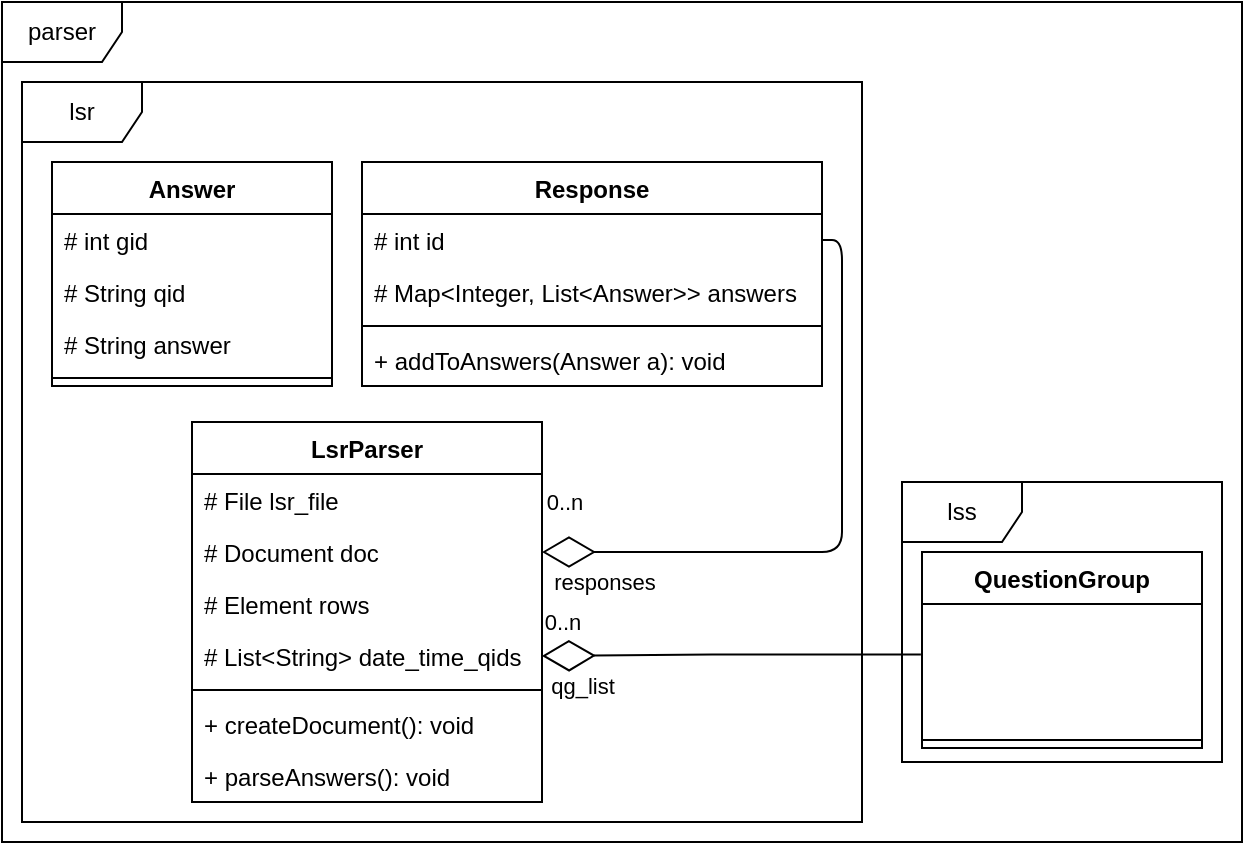 <mxfile version="14.6.13" type="device"><diagram id="jeFnTLtlMT7ZJJlowk6Z" name="Page-1"><mxGraphModel dx="1178" dy="709" grid="1" gridSize="10" guides="1" tooltips="1" connect="1" arrows="1" fold="1" page="1" pageScale="1" pageWidth="850" pageHeight="1100" math="0" shadow="0"><root><mxCell id="0"/><mxCell id="1" parent="0"/><mxCell id="JF7J73wYD1wB3ggtAVwu-40" value="parser" style="shape=umlFrame;whiteSpace=wrap;html=1;" vertex="1" parent="1"><mxGeometry x="260" y="220" width="620" height="420" as="geometry"/></mxCell><mxCell id="JF7J73wYD1wB3ggtAVwu-39" value="lsr" style="shape=umlFrame;whiteSpace=wrap;html=1;" vertex="1" parent="1"><mxGeometry x="270" y="260" width="420" height="370" as="geometry"/></mxCell><mxCell id="JF7J73wYD1wB3ggtAVwu-41" value="lss" style="shape=umlFrame;whiteSpace=wrap;html=1;" vertex="1" parent="1"><mxGeometry x="710" y="460" width="160" height="140" as="geometry"/></mxCell><mxCell id="JF7J73wYD1wB3ggtAVwu-1" value="Answer" style="swimlane;fontStyle=1;childLayout=stackLayout;horizontal=1;startSize=26;fillColor=none;horizontalStack=0;resizeParent=1;resizeParentMax=0;resizeLast=0;collapsible=1;marginBottom=0;" vertex="1" parent="1"><mxGeometry x="285" y="300" width="140" height="112" as="geometry"/></mxCell><mxCell id="JF7J73wYD1wB3ggtAVwu-2" value="# int gid" style="text;strokeColor=none;fillColor=none;align=left;verticalAlign=top;spacingLeft=4;spacingRight=4;overflow=hidden;rotatable=0;points=[[0,0.5],[1,0.5]];portConstraint=eastwest;" vertex="1" parent="JF7J73wYD1wB3ggtAVwu-1"><mxGeometry y="26" width="140" height="26" as="geometry"/></mxCell><mxCell id="JF7J73wYD1wB3ggtAVwu-3" value="# String qid" style="text;strokeColor=none;fillColor=none;align=left;verticalAlign=top;spacingLeft=4;spacingRight=4;overflow=hidden;rotatable=0;points=[[0,0.5],[1,0.5]];portConstraint=eastwest;" vertex="1" parent="JF7J73wYD1wB3ggtAVwu-1"><mxGeometry y="52" width="140" height="26" as="geometry"/></mxCell><mxCell id="JF7J73wYD1wB3ggtAVwu-4" value="# String answer" style="text;strokeColor=none;fillColor=none;align=left;verticalAlign=top;spacingLeft=4;spacingRight=4;overflow=hidden;rotatable=0;points=[[0,0.5],[1,0.5]];portConstraint=eastwest;" vertex="1" parent="JF7J73wYD1wB3ggtAVwu-1"><mxGeometry y="78" width="140" height="26" as="geometry"/></mxCell><mxCell id="JF7J73wYD1wB3ggtAVwu-5" value="" style="line;strokeWidth=1;fillColor=none;align=left;verticalAlign=middle;spacingTop=-1;spacingLeft=3;spacingRight=3;rotatable=0;labelPosition=right;points=[];portConstraint=eastwest;" vertex="1" parent="JF7J73wYD1wB3ggtAVwu-1"><mxGeometry y="104" width="140" height="8" as="geometry"/></mxCell><mxCell id="JF7J73wYD1wB3ggtAVwu-6" value="Response" style="swimlane;fontStyle=1;childLayout=stackLayout;horizontal=1;startSize=26;fillColor=none;horizontalStack=0;resizeParent=1;resizeParentMax=0;resizeLast=0;collapsible=1;marginBottom=0;" vertex="1" parent="1"><mxGeometry x="440" y="300" width="230" height="112" as="geometry"/></mxCell><mxCell id="JF7J73wYD1wB3ggtAVwu-7" value="# int id" style="text;strokeColor=none;fillColor=none;align=left;verticalAlign=top;spacingLeft=4;spacingRight=4;overflow=hidden;rotatable=0;points=[[0,0.5],[1,0.5]];portConstraint=eastwest;" vertex="1" parent="JF7J73wYD1wB3ggtAVwu-6"><mxGeometry y="26" width="230" height="26" as="geometry"/></mxCell><mxCell id="JF7J73wYD1wB3ggtAVwu-8" value="# Map&lt;Integer, List&lt;Answer&gt;&gt; answers" style="text;strokeColor=none;fillColor=none;align=left;verticalAlign=top;spacingLeft=4;spacingRight=4;overflow=hidden;rotatable=0;points=[[0,0.5],[1,0.5]];portConstraint=eastwest;" vertex="1" parent="JF7J73wYD1wB3ggtAVwu-6"><mxGeometry y="52" width="230" height="26" as="geometry"/></mxCell><mxCell id="JF7J73wYD1wB3ggtAVwu-10" value="" style="line;strokeWidth=1;fillColor=none;align=left;verticalAlign=middle;spacingTop=-1;spacingLeft=3;spacingRight=3;rotatable=0;labelPosition=right;points=[];portConstraint=eastwest;" vertex="1" parent="JF7J73wYD1wB3ggtAVwu-6"><mxGeometry y="78" width="230" height="8" as="geometry"/></mxCell><mxCell id="JF7J73wYD1wB3ggtAVwu-9" value="+ addToAnswers(Answer a): void" style="text;strokeColor=none;fillColor=none;align=left;verticalAlign=top;spacingLeft=4;spacingRight=4;overflow=hidden;rotatable=0;points=[[0,0.5],[1,0.5]];portConstraint=eastwest;" vertex="1" parent="JF7J73wYD1wB3ggtAVwu-6"><mxGeometry y="86" width="230" height="26" as="geometry"/></mxCell><mxCell id="JF7J73wYD1wB3ggtAVwu-11" value="LsrParser" style="swimlane;fontStyle=1;childLayout=stackLayout;horizontal=1;startSize=26;fillColor=none;horizontalStack=0;resizeParent=1;resizeParentMax=0;resizeLast=0;collapsible=1;marginBottom=0;" vertex="1" parent="1"><mxGeometry x="355" y="430" width="175" height="190" as="geometry"/></mxCell><mxCell id="JF7J73wYD1wB3ggtAVwu-12" value="# File lsr_file" style="text;strokeColor=none;fillColor=none;align=left;verticalAlign=top;spacingLeft=4;spacingRight=4;overflow=hidden;rotatable=0;points=[[0,0.5],[1,0.5]];portConstraint=eastwest;" vertex="1" parent="JF7J73wYD1wB3ggtAVwu-11"><mxGeometry y="26" width="175" height="26" as="geometry"/></mxCell><mxCell id="JF7J73wYD1wB3ggtAVwu-13" value="# Document doc" style="text;strokeColor=none;fillColor=none;align=left;verticalAlign=top;spacingLeft=4;spacingRight=4;overflow=hidden;rotatable=0;points=[[0,0.5],[1,0.5]];portConstraint=eastwest;" vertex="1" parent="JF7J73wYD1wB3ggtAVwu-11"><mxGeometry y="52" width="175" height="26" as="geometry"/></mxCell><mxCell id="JF7J73wYD1wB3ggtAVwu-14" value="# Element rows" style="text;strokeColor=none;fillColor=none;align=left;verticalAlign=top;spacingLeft=4;spacingRight=4;overflow=hidden;rotatable=0;points=[[0,0.5],[1,0.5]];portConstraint=eastwest;" vertex="1" parent="JF7J73wYD1wB3ggtAVwu-11"><mxGeometry y="78" width="175" height="26" as="geometry"/></mxCell><mxCell id="JF7J73wYD1wB3ggtAVwu-15" value="# List&lt;String&gt; date_time_qids" style="text;strokeColor=none;fillColor=none;align=left;verticalAlign=top;spacingLeft=4;spacingRight=4;overflow=hidden;rotatable=0;points=[[0,0.5],[1,0.5]];portConstraint=eastwest;" vertex="1" parent="JF7J73wYD1wB3ggtAVwu-11"><mxGeometry y="104" width="175" height="26" as="geometry"/></mxCell><mxCell id="JF7J73wYD1wB3ggtAVwu-16" value="" style="line;strokeWidth=1;fillColor=none;align=left;verticalAlign=middle;spacingTop=-1;spacingLeft=3;spacingRight=3;rotatable=0;labelPosition=right;points=[];portConstraint=eastwest;" vertex="1" parent="JF7J73wYD1wB3ggtAVwu-11"><mxGeometry y="130" width="175" height="8" as="geometry"/></mxCell><mxCell id="JF7J73wYD1wB3ggtAVwu-17" value="+ createDocument(): void" style="text;strokeColor=none;fillColor=none;align=left;verticalAlign=top;spacingLeft=4;spacingRight=4;overflow=hidden;rotatable=0;points=[[0,0.5],[1,0.5]];portConstraint=eastwest;" vertex="1" parent="JF7J73wYD1wB3ggtAVwu-11"><mxGeometry y="138" width="175" height="26" as="geometry"/></mxCell><mxCell id="JF7J73wYD1wB3ggtAVwu-18" value="+ parseAnswers(): void" style="text;strokeColor=none;fillColor=none;align=left;verticalAlign=top;spacingLeft=4;spacingRight=4;overflow=hidden;rotatable=0;points=[[0,0.5],[1,0.5]];portConstraint=eastwest;" vertex="1" parent="JF7J73wYD1wB3ggtAVwu-11"><mxGeometry y="164" width="175" height="26" as="geometry"/></mxCell><mxCell id="JF7J73wYD1wB3ggtAVwu-28" value="" style="endArrow=diamondThin;endFill=0;endSize=24;html=1;entryX=1;entryY=0.5;entryDx=0;entryDy=0;exitX=1;exitY=0.5;exitDx=0;exitDy=0;edgeStyle=orthogonalEdgeStyle;" edge="1" parent="1" source="JF7J73wYD1wB3ggtAVwu-7" target="JF7J73wYD1wB3ggtAVwu-13"><mxGeometry width="160" relative="1" as="geometry"><mxPoint x="450" y="690" as="sourcePoint"/><mxPoint x="610" y="690" as="targetPoint"/></mxGeometry></mxCell><mxCell id="JF7J73wYD1wB3ggtAVwu-29" value="responses" style="edgeLabel;html=1;align=center;verticalAlign=middle;resizable=0;points=[];" vertex="1" connectable="0" parent="JF7J73wYD1wB3ggtAVwu-28"><mxGeometry x="0.53" y="2" relative="1" as="geometry"><mxPoint x="-44" y="13" as="offset"/></mxGeometry></mxCell><mxCell id="JF7J73wYD1wB3ggtAVwu-30" value="0..n" style="edgeLabel;html=1;align=center;verticalAlign=middle;resizable=0;points=[];" vertex="1" connectable="0" parent="JF7J73wYD1wB3ggtAVwu-28"><mxGeometry x="0.579" y="5" relative="1" as="geometry"><mxPoint x="-56" y="-30" as="offset"/></mxGeometry></mxCell><mxCell id="JF7J73wYD1wB3ggtAVwu-31" value="QuestionGroup" style="swimlane;fontStyle=1;childLayout=stackLayout;horizontal=1;startSize=26;fillColor=none;horizontalStack=0;resizeParent=1;resizeParentMax=0;resizeLast=0;collapsible=1;marginBottom=0;" vertex="1" parent="1"><mxGeometry x="720" y="495" width="140" height="98" as="geometry"/></mxCell><mxCell id="JF7J73wYD1wB3ggtAVwu-35" value="" style="text;strokeColor=none;fillColor=none;align=left;verticalAlign=middle;spacingTop=-1;spacingLeft=4;spacingRight=4;rotatable=0;labelPosition=right;points=[];portConstraint=eastwest;" vertex="1" parent="JF7J73wYD1wB3ggtAVwu-31"><mxGeometry y="26" width="140" height="64" as="geometry"/></mxCell><mxCell id="JF7J73wYD1wB3ggtAVwu-42" value="" style="line;strokeWidth=1;fillColor=none;align=left;verticalAlign=middle;spacingTop=-1;spacingLeft=3;spacingRight=3;rotatable=0;labelPosition=right;points=[];portConstraint=eastwest;" vertex="1" parent="JF7J73wYD1wB3ggtAVwu-31"><mxGeometry y="90" width="140" height="8" as="geometry"/></mxCell><mxCell id="JF7J73wYD1wB3ggtAVwu-36" value="" style="endArrow=diamondThin;endFill=0;endSize=24;html=1;entryX=1;entryY=0.5;entryDx=0;entryDy=0;edgeStyle=orthogonalEdgeStyle;exitX=-0.004;exitY=0.394;exitDx=0;exitDy=0;exitPerimeter=0;" edge="1" parent="1" source="JF7J73wYD1wB3ggtAVwu-35" target="JF7J73wYD1wB3ggtAVwu-15"><mxGeometry width="160" relative="1" as="geometry"><mxPoint x="740" y="547" as="sourcePoint"/><mxPoint x="540" y="505" as="targetPoint"/></mxGeometry></mxCell><mxCell id="JF7J73wYD1wB3ggtAVwu-37" value="qg_list" style="edgeLabel;html=1;align=center;verticalAlign=middle;resizable=0;points=[];" vertex="1" connectable="0" parent="JF7J73wYD1wB3ggtAVwu-36"><mxGeometry x="0.53" y="2" relative="1" as="geometry"><mxPoint x="-25" y="13" as="offset"/></mxGeometry></mxCell><mxCell id="JF7J73wYD1wB3ggtAVwu-38" value="0..n" style="edgeLabel;html=1;align=center;verticalAlign=middle;resizable=0;points=[];" vertex="1" connectable="0" parent="JF7J73wYD1wB3ggtAVwu-36"><mxGeometry x="0.579" y="5" relative="1" as="geometry"><mxPoint x="-30" y="-22" as="offset"/></mxGeometry></mxCell></root></mxGraphModel></diagram></mxfile>